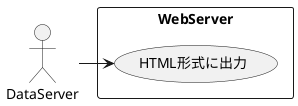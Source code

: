 '作成者 5345kk'
@startuml
  actor DataServer
  rectangle WebServer{
        usecase HTML形式に出力



  }

'link'
DataServer->HTML形式に出力

@enduml
